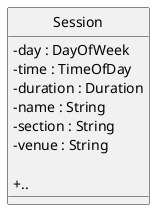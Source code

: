 @startuml
skinparam linetype ortho
skinparam classAttributeIconSize 0
hide circle

class Session{
	- day : DayOfWeek
	- time : TimeOfDay
	- duration : Duration
	- name : String
	- section : String
	- venue : String

	+ ..
}

@enduml
